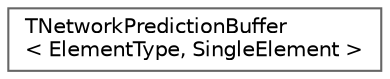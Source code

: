digraph "Graphical Class Hierarchy"
{
 // INTERACTIVE_SVG=YES
 // LATEX_PDF_SIZE
  bgcolor="transparent";
  edge [fontname=Helvetica,fontsize=10,labelfontname=Helvetica,labelfontsize=10];
  node [fontname=Helvetica,fontsize=10,shape=box,height=0.2,width=0.4];
  rankdir="LR";
  Node0 [id="Node000000",label="TNetworkPredictionBuffer\l\< ElementType, SingleElement \>",height=0.2,width=0.4,color="grey40", fillcolor="white", style="filled",URL="$d1/d4d/structTNetworkPredictionBuffer.html",tooltip=" "];
}
